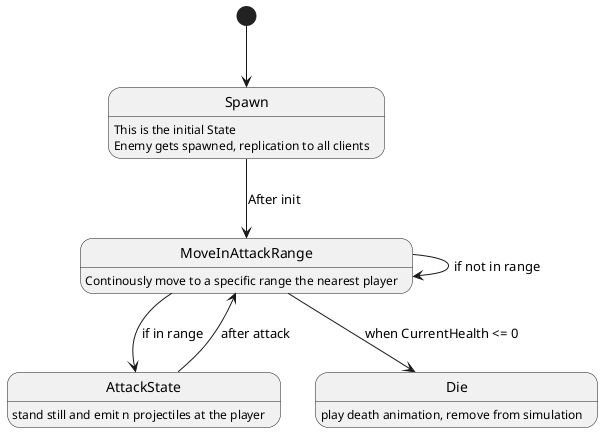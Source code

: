 @startuml

[*] --> Spawn
Spawn : This is the initial State
Spawn : Enemy gets spawned, replication to all clients

Spawn --> MoveInAttackRange : After init

MoveInAttackRange --> MoveInAttackRange : if not in range

MoveInAttackRange : Continously move to a specific range the nearest player

MoveInAttackRange --> AttackState : if in range

AttackState : stand still and emit n projectiles at the player

AttackState --> MoveInAttackRange : after attack

MoveInAttackRange --> Die : when CurrentHealth <= 0

Die : play death animation, remove from simulation

@enduml
